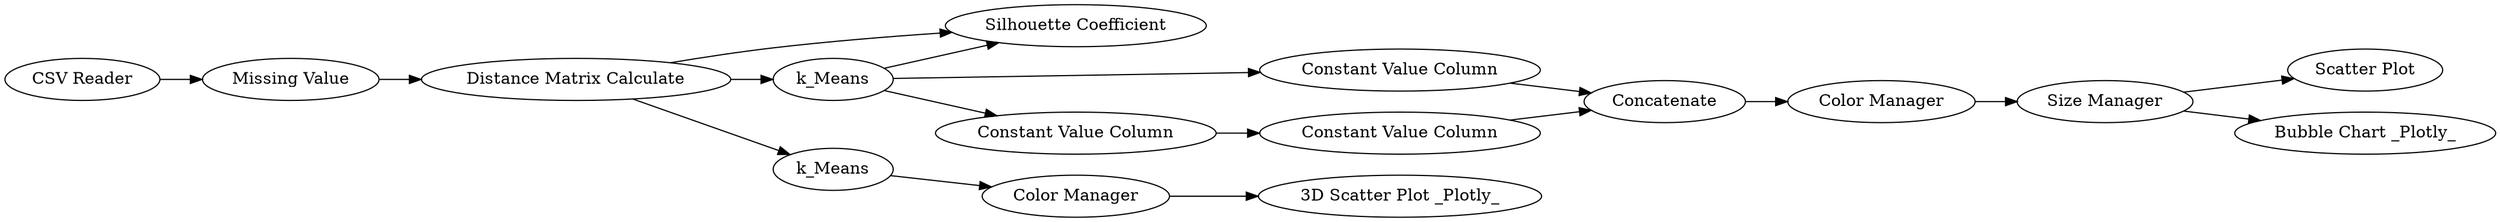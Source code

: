 digraph {
	12 [label="3D Scatter Plot _Plotly_"]
	13 [label=k_Means]
	14 [label="CSV Reader"]
	15 [label="Missing Value"]
	16 [label="Color Manager"]
	19 [label="Distance Matrix Calculate"]
	20 [label="Silhouette Coefficient"]
	23 [label="Scatter Plot"]
	24 [label="Color Manager"]
	26 [label="Constant Value Column"]
	27 [label="Constant Value Column"]
	28 [label=Concatenate]
	29 [label="Constant Value Column"]
	30 [label="Size Manager"]
	34 [label="Bubble Chart _Plotly_"]
	35 [label=k_Means]
	13 -> 27
	13 -> 26
	13 -> 20
	14 -> 15
	15 -> 19
	16 -> 12
	19 -> 20
	19 -> 35
	19 -> 13
	24 -> 30
	26 -> 28
	27 -> 29
	28 -> 24
	29 -> 28
	30 -> 23
	30 -> 34
	35 -> 16
	rankdir=LR
}
